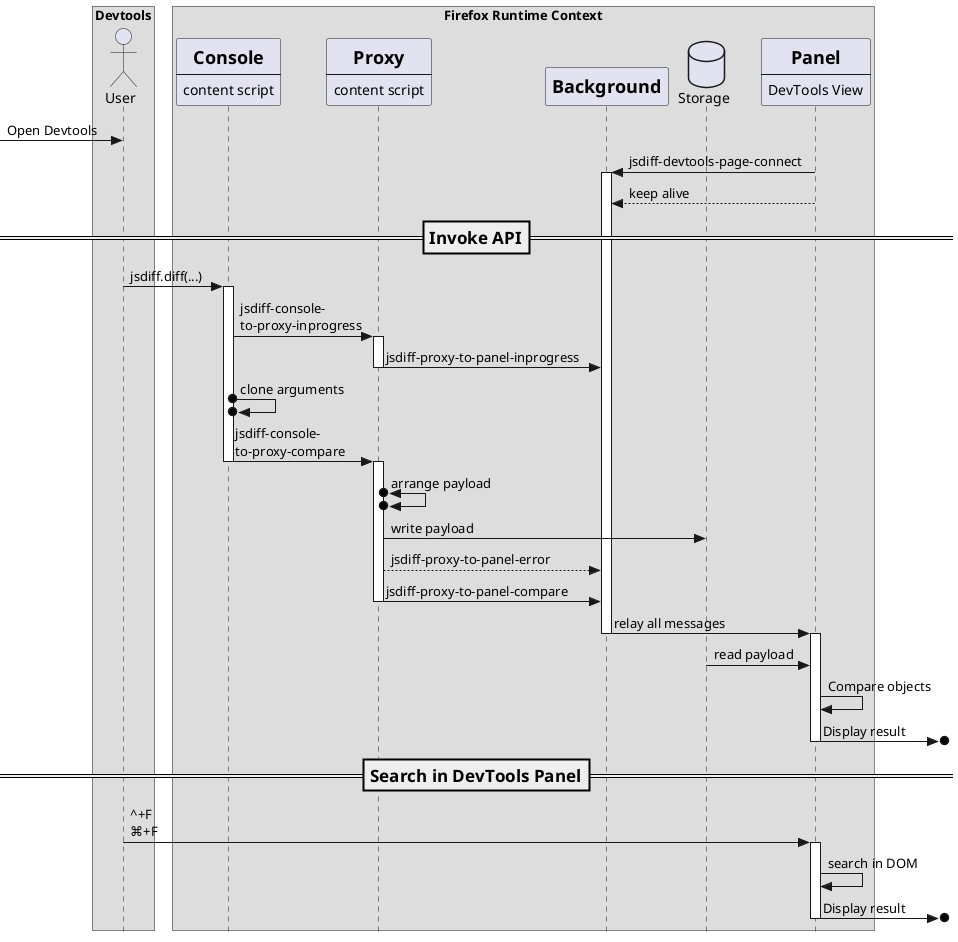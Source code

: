 @startuml Design
skinparam style strictuml

box "Devtools"
actor "User" as User
end box

box "Firefox Runtime Context"
participant Console [
  =Console
  ----
  content script
]
participant Proxy [
  =Proxy
  ----
  content script
]
participant Background [
  =Background
]
database Storage
participant Panel [
  =Panel
  ----
  DevTools View
]
end box

[-> User: Open Devtools

Background <- Panel: jsdiff-devtools-page-connect
activate Background
Background <-- Panel: keep alive

=== Invoke API ==
User -> Console: jsdiff.diff(...)
activate Console
  Console -> Proxy: jsdiff-console-\nto-proxy-inprogress
  activate Proxy
    Proxy -> Background: jsdiff-proxy-to-panel-inprogress
  deactivate Proxy
  Console o->o Console: clone arguments
  Console -> Proxy: jsdiff-console-\nto-proxy-compare
deactivate Console

activate Proxy
  Proxy o<->o Proxy: arrange payload
  Proxy -> Storage: write payload
  Proxy --> Background: jsdiff-proxy-to-panel-error
  Proxy -> Background: jsdiff-proxy-to-panel-compare
deactivate Proxy
Background -> Panel: relay all messages

deactivate Background

activate Panel
  Storage -> Panel: read payload
  Panel -> Panel: Compare objects
  Panel ->o]: Display result
deactivate Panel

=== Search in DevTools Panel ==
User -> Panel: ^+F\n⌘+F

activate Panel
  Panel -> Panel: search in DOM
  Panel ->o]: Display result
deactivate Panel

@enduml
